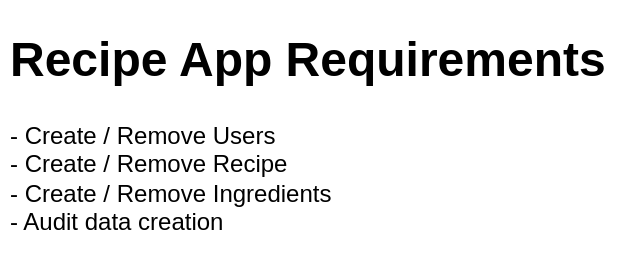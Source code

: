 <mxfile version="17.2.4" type="device" pages="2"><diagram id="NsX9k1Ylidl17BFUPw7a" name="Requirements"><mxGraphModel dx="1364" dy="905" grid="1" gridSize="10" guides="1" tooltips="1" connect="1" arrows="1" fold="1" page="1" pageScale="1" pageWidth="850" pageHeight="1100" background="#FFFFFF" math="0" shadow="0"><root><mxCell id="0"/><mxCell id="1" parent="0"/><mxCell id="14Y6Ql4g5ITQOjkIoSt5-1" value="&lt;h1&gt;Recipe App Requirements&lt;/h1&gt;&lt;div&gt;- Create / Remove Users&lt;/div&gt;&lt;div&gt;&lt;span&gt;- Create / Remove Recipe&lt;/span&gt;&lt;br&gt;&lt;/div&gt;&lt;div&gt;- Create / Remove Ingredients&lt;/div&gt;&lt;div&gt;- Audit data creation&amp;nbsp;&lt;/div&gt;&lt;div&gt;&lt;br&gt;&lt;/div&gt;" style="text;html=1;strokeColor=none;fillColor=none;spacing=5;spacingTop=-20;whiteSpace=wrap;overflow=hidden;rounded=0;" vertex="1" parent="1"><mxGeometry x="10" y="10" width="310" height="120" as="geometry"/></mxCell></root></mxGraphModel></diagram><diagram id="WZ3wxIjJl39D3FVF9zWj" name="Entities"><mxGraphModel dx="1364" dy="905" grid="1" gridSize="10" guides="1" tooltips="1" connect="1" arrows="1" fold="1" page="1" pageScale="1" pageWidth="850" pageHeight="1100" math="0" shadow="0"><root><mxCell id="0"/><mxCell id="1" parent="0"/><mxCell id="8vwFsQgeofdXQ2qKqCXI-1" value="User" style="swimlane;childLayout=stackLayout;horizontal=1;startSize=30;horizontalStack=0;rounded=1;fontSize=14;fontStyle=0;strokeWidth=2;resizeParent=0;resizeLast=1;shadow=0;dashed=0;align=center;" vertex="1" parent="1"><mxGeometry x="10" y="10" width="160" height="120" as="geometry"/></mxCell><mxCell id="8vwFsQgeofdXQ2qKqCXI-2" value="+userId: string&#10;+email: string&#10;+createdAt: timestamp&#10;+lastUpdatedAt: timestamp&#10;+createdBy: string" style="align=left;strokeColor=none;fillColor=none;spacingLeft=4;fontSize=12;verticalAlign=top;resizable=0;rotatable=0;part=1;" vertex="1" parent="8vwFsQgeofdXQ2qKqCXI-1"><mxGeometry y="30" width="160" height="90" as="geometry"/></mxCell><mxCell id="8vwFsQgeofdXQ2qKqCXI-3" value="Ingredient" style="swimlane;childLayout=stackLayout;horizontal=1;startSize=30;horizontalStack=0;rounded=1;fontSize=14;fontStyle=0;strokeWidth=2;resizeParent=0;resizeLast=1;shadow=0;dashed=0;align=center;" vertex="1" parent="1"><mxGeometry x="180" y="10" width="160" height="160" as="geometry"/></mxCell><mxCell id="8vwFsQgeofdXQ2qKqCXI-4" value="+ingredientId: string&#10;+name: string&#10;+picture&#10;+createdAt: timestamp&#10;+lastUpdatedAt: timestamp&#10;+createdBy: string" style="align=left;strokeColor=none;fillColor=none;spacingLeft=4;fontSize=12;verticalAlign=top;resizable=0;rotatable=0;part=1;" vertex="1" parent="8vwFsQgeofdXQ2qKqCXI-3"><mxGeometry y="30" width="160" height="130" as="geometry"/></mxCell><mxCell id="8vwFsQgeofdXQ2qKqCXI-5" value="Recipe" style="swimlane;childLayout=stackLayout;horizontal=1;startSize=30;horizontalStack=0;rounded=1;fontSize=14;fontStyle=0;strokeWidth=2;resizeParent=0;resizeLast=1;shadow=0;dashed=0;align=center;" vertex="1" parent="1"><mxGeometry x="350" y="10" width="200" height="200" as="geometry"/></mxCell><mxCell id="8vwFsQgeofdXQ2qKqCXI-6" value="+recipeId: string&#10;+name: string&#10;+difficulty: number&#10;+steps: RecipeStep[ ]&#10;+ingredients: RecipeIngredient[ ]&#10;+servers: integer&#10;+picture&#10;+createdAt: timestamp&#10;+lastUpdatedAt: timestamp&#10;+createdBy: string&#10;" style="align=left;strokeColor=none;fillColor=none;spacingLeft=4;fontSize=12;verticalAlign=top;resizable=0;rotatable=0;part=1;" vertex="1" parent="8vwFsQgeofdXQ2qKqCXI-5"><mxGeometry y="30" width="200" height="170" as="geometry"/></mxCell><mxCell id="8vwFsQgeofdXQ2qKqCXI-7" value="RecipeIngredient" style="swimlane;childLayout=stackLayout;horizontal=1;startSize=30;horizontalStack=0;rounded=1;fontSize=14;fontStyle=0;strokeWidth=2;resizeParent=0;resizeLast=1;shadow=0;dashed=0;align=center;" vertex="1" parent="1"><mxGeometry x="350" y="390" width="200" height="160" as="geometry"/></mxCell><mxCell id="8vwFsQgeofdXQ2qKqCXI-8" value="+recipeId: string&#10;+ingredientId: string&#10;+amount: integer&#10;+createdAt: timestamp&#10;+lastUpdatedAt: timestamp&#10;+createdBy: string" style="align=left;strokeColor=none;fillColor=none;spacingLeft=4;fontSize=12;verticalAlign=top;resizable=0;rotatable=0;part=1;" vertex="1" parent="8vwFsQgeofdXQ2qKqCXI-7"><mxGeometry y="30" width="200" height="130" as="geometry"/></mxCell><mxCell id="8vwFsQgeofdXQ2qKqCXI-9" value="RecipeStep" style="swimlane;childLayout=stackLayout;horizontal=1;startSize=30;horizontalStack=0;rounded=1;fontSize=14;fontStyle=0;strokeWidth=2;resizeParent=0;resizeLast=1;shadow=0;dashed=0;align=center;" vertex="1" parent="1"><mxGeometry x="350" y="220" width="200" height="160" as="geometry"/></mxCell><mxCell id="8vwFsQgeofdXQ2qKqCXI-10" value="+recipeId: string&#10;+step: integer&#10;+description: string&#10;+createdAt: timestamp&#10;+lastUpdatedAt: timestamp&#10;+createdBy: string" style="align=left;strokeColor=none;fillColor=none;spacingLeft=4;fontSize=12;verticalAlign=top;resizable=0;rotatable=0;part=1;" vertex="1" parent="8vwFsQgeofdXQ2qKqCXI-9"><mxGeometry y="30" width="200" height="130" as="geometry"/></mxCell></root></mxGraphModel></diagram></mxfile>